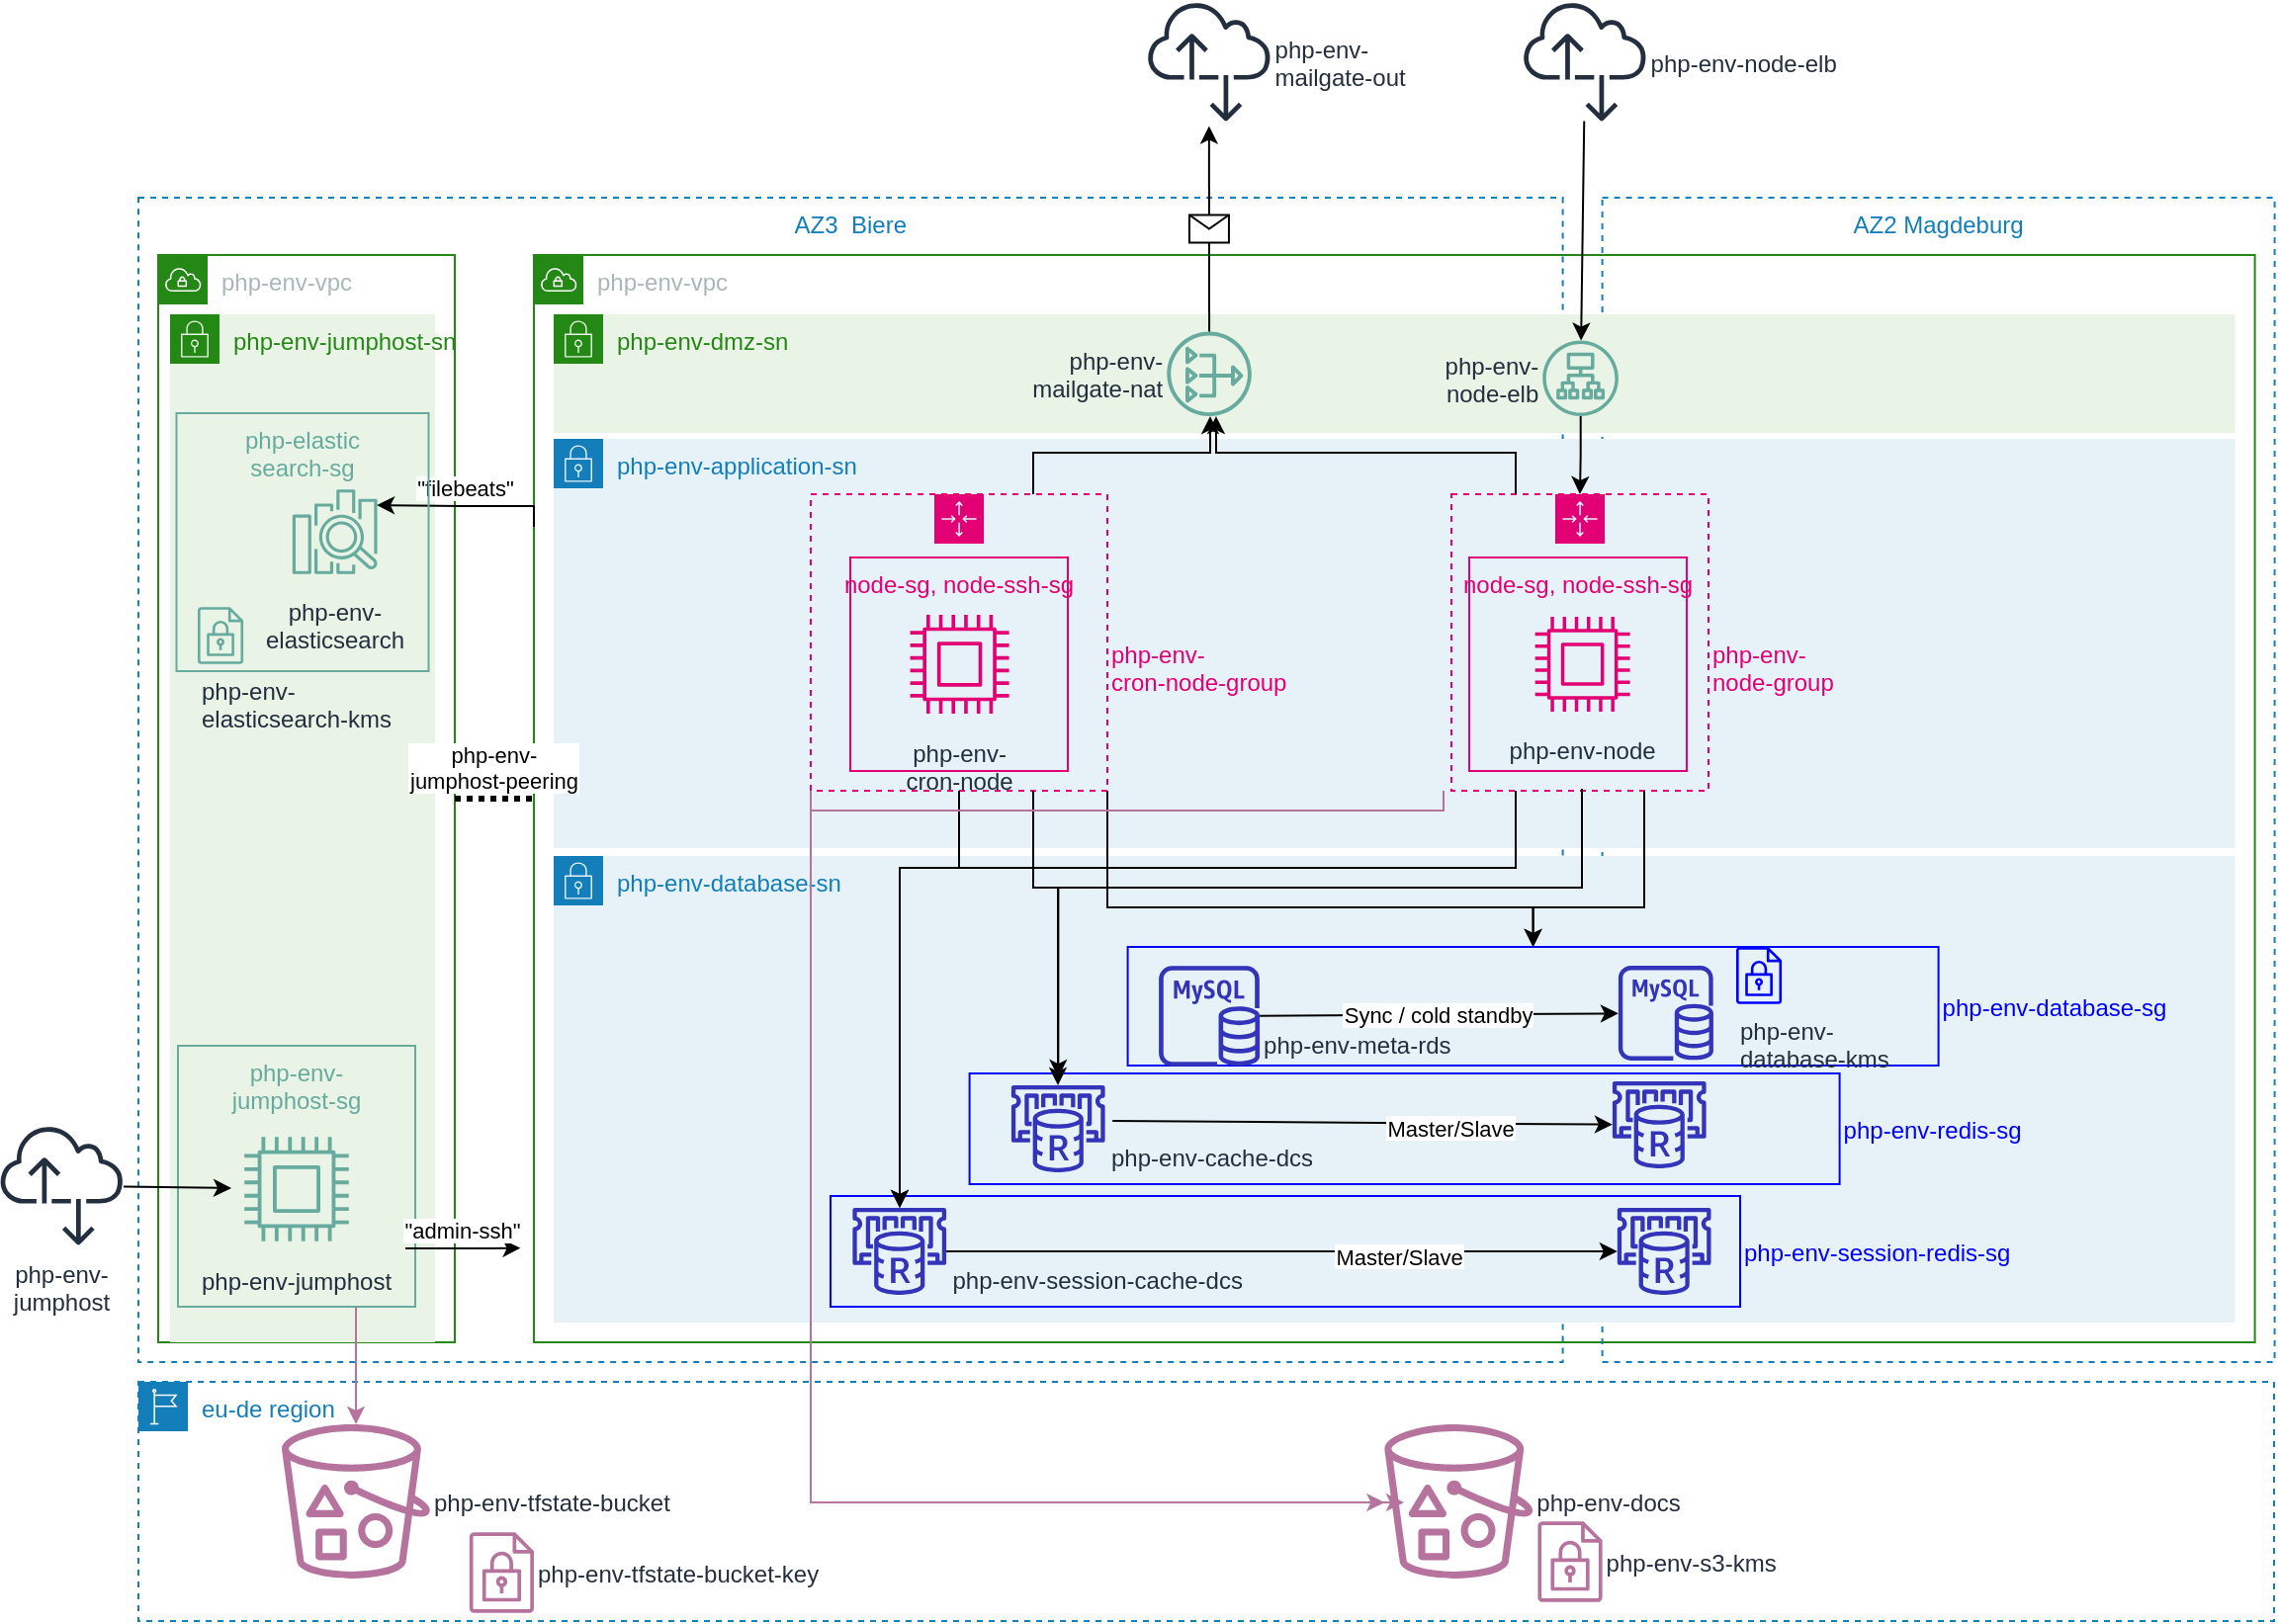 <mxfile version="20.4.0" type="device"><diagram id="Ht1M8jgEwFfnCIfOTk4-" name="Page-1"><mxGraphModel dx="1406" dy="785" grid="1" gridSize="10" guides="1" tooltips="1" connect="1" arrows="1" fold="1" page="1" pageScale="1" pageWidth="1169" pageHeight="827" math="0" shadow="0"><root><mxCell id="0"/><mxCell id="1" parent="0"/><mxCell id="BLtdRhyLJH01J6Yy2PXI-4" value="AZ3  Biere" style="fillColor=none;strokeColor=#147EBA;dashed=1;verticalAlign=top;fontStyle=0;fontColor=#147EBA;" parent="1" vertex="1"><mxGeometry x="80" y="111" width="720.3" height="589" as="geometry"/></mxCell><mxCell id="xTWho_p28MvnTrWC-op4-3" value="php-env-vpc" style="points=[[0,0],[0.25,0],[0.5,0],[0.75,0],[1,0],[1,0.25],[1,0.5],[1,0.75],[1,1],[0.75,1],[0.5,1],[0.25,1],[0,1],[0,0.75],[0,0.5],[0,0.25]];outlineConnect=0;gradientColor=none;fontSize=12;fontStyle=0;shape=mxgraph.aws4.group;grIcon=mxgraph.aws4.group_vpc;strokeColor=#248814;fillColor=none;verticalAlign=top;align=left;spacingLeft=30;fontColor=#AAB7B8;dashed=0;" parent="1" vertex="1"><mxGeometry x="90" y="140" width="150" height="550" as="geometry"/></mxCell><mxCell id="BLtdRhyLJH01J6Yy2PXI-9" value="php-env-vpc" style="points=[[0,0],[0.25,0],[0.5,0],[0.75,0],[1,0],[1,0.25],[1,0.5],[1,0.75],[1,1],[0.75,1],[0.5,1],[0.25,1],[0,1],[0,0.75],[0,0.5],[0,0.25]];outlineConnect=0;gradientColor=none;fontSize=12;fontStyle=0;shape=mxgraph.aws4.group;grIcon=mxgraph.aws4.group_vpc;strokeColor=#248814;fillColor=none;verticalAlign=top;align=left;spacingLeft=30;fontColor=#AAB7B8;dashed=0;" parent="1" vertex="1"><mxGeometry x="280" y="140" width="870.3" height="550" as="geometry"/></mxCell><mxCell id="BLtdRhyLJH01J6Yy2PXI-1" value="AZ2 Magdeburg" style="fillColor=none;strokeColor=#147EBA;dashed=1;verticalAlign=top;fontStyle=0;fontColor=#147EBA;" parent="1" vertex="1"><mxGeometry x="820.3" y="111" width="340" height="589" as="geometry"/></mxCell><mxCell id="BLtdRhyLJH01J6Yy2PXI-6" value="php-env-application-sn" style="points=[[0,0],[0.25,0],[0.5,0],[0.75,0],[1,0],[1,0.25],[1,0.5],[1,0.75],[1,1],[0.75,1],[0.5,1],[0.25,1],[0,1],[0,0.75],[0,0.5],[0,0.25]];outlineConnect=0;gradientColor=none;fontSize=12;fontStyle=0;shape=mxgraph.aws4.group;grIcon=mxgraph.aws4.group_security_group;grStroke=0;strokeColor=#147EBA;fillColor=#E6F2F8;verticalAlign=top;align=left;spacingLeft=30;fontColor=#147EBA;dashed=0;" parent="1" vertex="1"><mxGeometry x="290" y="233" width="850.3" height="207" as="geometry"/></mxCell><mxCell id="BLtdRhyLJH01J6Yy2PXI-7" value="php-env-database-sn" style="points=[[0,0],[0.25,0],[0.5,0],[0.75,0],[1,0],[1,0.25],[1,0.5],[1,0.75],[1,1],[0.75,1],[0.5,1],[0.25,1],[0,1],[0,0.75],[0,0.5],[0,0.25]];outlineConnect=0;gradientColor=none;fontSize=12;fontStyle=0;shape=mxgraph.aws4.group;grIcon=mxgraph.aws4.group_security_group;grStroke=0;strokeColor=#147EBA;fillColor=#E6F2F8;verticalAlign=top;align=left;spacingLeft=30;fontColor=#147EBA;dashed=0;" parent="1" vertex="1"><mxGeometry x="290" y="444" width="850.3" height="236" as="geometry"/></mxCell><mxCell id="Wm5wUcZBqruf2tuXjaYU-15" value="php-env-database-sg" style="fillColor=none;verticalAlign=middle;fontStyle=0;fontColor=#0000FF;strokeColor=#0000FF;labelPosition=right;verticalLabelPosition=middle;align=left;" parent="1" vertex="1"><mxGeometry x="580.3" y="490" width="410" height="60" as="geometry"/></mxCell><mxCell id="BLtdRhyLJH01J6Yy2PXI-25" value="eu-de region" style="points=[[0,0],[0.25,0],[0.5,0],[0.75,0],[1,0],[1,0.25],[1,0.5],[1,0.75],[1,1],[0.75,1],[0.5,1],[0.25,1],[0,1],[0,0.75],[0,0.5],[0,0.25]];outlineConnect=0;gradientColor=none;fontSize=12;fontStyle=0;shape=mxgraph.aws4.group;grIcon=mxgraph.aws4.group_region;strokeColor=#147EBA;fillColor=none;verticalAlign=top;align=left;spacingLeft=30;fontColor=#147EBA;dashed=1;" parent="1" vertex="1"><mxGeometry x="80" y="710" width="1080" height="121" as="geometry"/></mxCell><mxCell id="BLtdRhyLJH01J6Yy2PXI-12" value="php-env-&#10;node-group" style="points=[[0,0],[0.25,0],[0.5,0],[0.75,0],[1,0],[1,0.25],[1,0.5],[1,0.75],[1,1],[0.75,1],[0.5,1],[0.25,1],[0,1],[0,0.75],[0,0.5],[0,0.25]];outlineConnect=0;gradientColor=none;fontSize=12;fontStyle=0;shape=mxgraph.aws4.groupCenter;grIcon=mxgraph.aws4.group_auto_scaling_group;grStroke=1;fillColor=none;verticalAlign=middle;align=left;dashed=1;spacingTop=25;strokeColor=#E20074;fontColor=#E20074;labelPosition=right;verticalLabelPosition=middle;" parent="1" vertex="1"><mxGeometry x="744" y="261" width="130" height="150" as="geometry"/></mxCell><mxCell id="BLtdRhyLJH01J6Yy2PXI-5" value="php-env-dmz-sn" style="points=[[0,0],[0.25,0],[0.5,0],[0.75,0],[1,0],[1,0.25],[1,0.5],[1,0.75],[1,1],[0.75,1],[0.5,1],[0.25,1],[0,1],[0,0.75],[0,0.5],[0,0.25]];outlineConnect=0;gradientColor=none;fontSize=12;fontStyle=0;shape=mxgraph.aws4.group;grIcon=mxgraph.aws4.group_security_group;grStroke=0;strokeColor=#248814;fillColor=#E9F3E6;verticalAlign=top;align=left;spacingLeft=30;fontColor=#248814;dashed=0;" parent="1" vertex="1"><mxGeometry x="290" y="170" width="850.3" height="60" as="geometry"/></mxCell><mxCell id="BLtdRhyLJH01J6Yy2PXI-18" value="php-env-docs" style="outlineConnect=0;fontColor=#232F3E;gradientColor=none;strokeColor=none;dashed=0;verticalLabelPosition=middle;verticalAlign=middle;align=left;fontSize=12;fontStyle=0;aspect=fixed;pointerEvents=1;shape=mxgraph.aws4.bucket_with_objects;labelPosition=right;fillColor=#B5739D;" parent="1" vertex="1"><mxGeometry x="710.16" y="731.5" width="75" height="78" as="geometry"/></mxCell><mxCell id="BLtdRhyLJH01J6Yy2PXI-19" value="php-env-&#10;database-kms" style="outlineConnect=0;fontColor=#232F3E;gradientColor=none;strokeColor=none;dashed=0;verticalLabelPosition=bottom;verticalAlign=top;align=left;fontSize=12;fontStyle=0;aspect=fixed;pointerEvents=1;shape=mxgraph.aws4.encrypted_data;labelPosition=center;fillColor=#0000FF;" parent="1" vertex="1"><mxGeometry x="888" y="490" width="23.05" height="29" as="geometry"/></mxCell><mxCell id="BLtdRhyLJH01J6Yy2PXI-24" value="php-env-s3-kms" style="outlineConnect=0;fontColor=#232F3E;gradientColor=none;strokeColor=none;dashed=0;verticalLabelPosition=middle;verticalAlign=middle;align=left;fontSize=12;fontStyle=0;aspect=fixed;pointerEvents=1;shape=mxgraph.aws4.encrypted_data;labelPosition=right;fillColor=#B5739D;" parent="1" vertex="1"><mxGeometry x="787.71" y="780.5" width="32.59" height="41" as="geometry"/></mxCell><mxCell id="Wm5wUcZBqruf2tuXjaYU-1" value="php-env-&#10;mailgate-nat" style="outlineConnect=0;fontColor=#232F3E;gradientColor=none;strokeColor=none;dashed=0;verticalLabelPosition=middle;verticalAlign=middle;align=right;fontSize=12;fontStyle=0;aspect=fixed;pointerEvents=1;shape=mxgraph.aws4.nat_gateway;fillColor=#67AB9F;labelPosition=left;" parent="1" vertex="1"><mxGeometry x="600.15" y="178.75" width="42.8" height="42.8" as="geometry"/></mxCell><mxCell id="Wm5wUcZBqruf2tuXjaYU-3" value="" style="endArrow=classic;edgeStyle=orthogonalEdgeStyle;rounded=0;exitX=0.25;exitY=0;exitDx=0;exitDy=0;" parent="1" source="BLtdRhyLJH01J6Yy2PXI-12" target="Wm5wUcZBqruf2tuXjaYU-1" edge="1"><mxGeometry width="50" height="50" relative="1" as="geometry"><mxPoint x="1040.3" y="411" as="sourcePoint"/><mxPoint x="1090.3" y="361" as="targetPoint"/><Array as="points"><mxPoint x="777" y="240"/><mxPoint x="625" y="240"/></Array></mxGeometry></mxCell><mxCell id="Wm5wUcZBqruf2tuXjaYU-4" value="" style="endArrow=classic;entryX=0.5;entryY=0;entryDx=0;entryDy=0;edgeStyle=orthogonalEdgeStyle;rounded=0;" parent="1" source="LnayCveojJAfkG093SnB-7" target="BLtdRhyLJH01J6Yy2PXI-12" edge="1"><mxGeometry width="50" height="50" relative="1" as="geometry"><mxPoint x="830.3" y="241" as="sourcePoint"/><mxPoint x="830.3" y="311" as="targetPoint"/></mxGeometry></mxCell><mxCell id="Wm5wUcZBqruf2tuXjaYU-6" value="Sync / cold standby" style="endArrow=classic;" parent="1" source="BLtdRhyLJH01J6Yy2PXI-16" target="BLtdRhyLJH01J6Yy2PXI-17" edge="1"><mxGeometry relative="1" as="geometry"><mxPoint x="712.3" y="600" as="sourcePoint"/><mxPoint x="924.3" y="600" as="targetPoint"/><Array as="points"/></mxGeometry></mxCell><mxCell id="Wm5wUcZBqruf2tuXjaYU-13" value="node-sg, node-ssh-sg" style="fillColor=none;verticalAlign=top;fontStyle=0;strokeColor=#E20074;fontColor=#E20074;" parent="1" vertex="1"><mxGeometry x="753.01" y="293" width="110" height="108" as="geometry"/></mxCell><mxCell id="Wm5wUcZBqruf2tuXjaYU-14" value="php-env-redis-sg" style="fillColor=none;verticalAlign=middle;fontStyle=0;fontColor=#0000FF;strokeColor=#0000FF;labelPosition=right;verticalLabelPosition=middle;align=left;" parent="1" vertex="1"><mxGeometry x="500.3" y="554" width="440" height="56" as="geometry"/></mxCell><mxCell id="BLtdRhyLJH01J6Yy2PXI-16" value="&#10;&#10;php-env-meta-rds" style="outlineConnect=0;fontColor=#232F3E;gradientColor=none;fillColor=#3334B9;strokeColor=none;dashed=0;verticalLabelPosition=middle;verticalAlign=middle;align=left;fontSize=12;fontStyle=0;aspect=fixed;pointerEvents=1;shape=mxgraph.aws4.rds_mysql_instance;labelPosition=right;" parent="1" vertex="1"><mxGeometry x="596.05" y="499.5" width="51" height="51" as="geometry"/></mxCell><mxCell id="BLtdRhyLJH01J6Yy2PXI-17" value="&#10;" style="outlineConnect=0;fontColor=#232F3E;gradientColor=none;fillColor=#3334B9;strokeColor=none;dashed=0;verticalLabelPosition=top;verticalAlign=bottom;align=right;fontSize=12;fontStyle=0;aspect=fixed;pointerEvents=1;shape=mxgraph.aws4.rds_mysql_instance;labelPosition=left;" parent="1" vertex="1"><mxGeometry x="828.45" y="499.5" width="48" height="48" as="geometry"/></mxCell><mxCell id="LnayCveojJAfkG093SnB-1" value="&#10;&#10;php-env-cache-dcs" style="outlineConnect=0;fontColor=#232F3E;gradientColor=none;fillColor=#3334B9;strokeColor=none;dashed=0;verticalLabelPosition=middle;verticalAlign=middle;align=left;fontSize=12;fontStyle=0;aspect=fixed;pointerEvents=1;shape=mxgraph.aws4.elasticache_for_redis;labelPosition=right;" parent="1" vertex="1"><mxGeometry x="520.26" y="560" width="49.74" height="44" as="geometry"/></mxCell><mxCell id="LnayCveojJAfkG093SnB-4" value="php-env-node" style="outlineConnect=0;fontColor=#232F3E;gradientDirection=north;dashed=0;verticalLabelPosition=bottom;verticalAlign=top;align=center;fontSize=12;fontStyle=0;aspect=fixed;shape=mxgraph.aws4.resourceIcon;resIcon=mxgraph.aws4.compute;fillColor=none;strokeColor=#E20074;" parent="1" vertex="1"><mxGeometry x="780.31" y="317" width="60" height="60" as="geometry"/></mxCell><mxCell id="LnayCveojJAfkG093SnB-7" value="php-env-&#10;node-elb" style="outlineConnect=0;fontColor=#232F3E;gradientColor=none;strokeColor=none;dashed=0;verticalLabelPosition=middle;verticalAlign=middle;align=right;fontSize=12;fontStyle=0;aspect=fixed;pointerEvents=1;shape=mxgraph.aws4.application_load_balancer;fillColor=#67AB9F;labelPosition=left;" parent="1" vertex="1"><mxGeometry x="790.15" y="183.25" width="38.3" height="38.3" as="geometry"/></mxCell><mxCell id="JYE6hDI00IFpYM4Pn74X-1" value="php-env-node-elb" style="outlineConnect=0;fontColor=#232F3E;gradientColor=none;fillColor=#232F3E;strokeColor=none;dashed=0;verticalLabelPosition=middle;verticalAlign=middle;align=left;fontSize=12;fontStyle=0;aspect=fixed;pointerEvents=1;shape=mxgraph.aws4.internet_alt2;labelPosition=right;" parent="1" vertex="1"><mxGeometry x="780.3" y="11" width="62.5" height="62.5" as="geometry"/></mxCell><mxCell id="JYE6hDI00IFpYM4Pn74X-2" value="php-env-&#10;mailgate-out" style="outlineConnect=0;fontColor=#232F3E;gradientColor=none;fillColor=#232F3E;strokeColor=none;dashed=0;verticalLabelPosition=middle;verticalAlign=middle;align=left;fontSize=12;fontStyle=0;aspect=fixed;pointerEvents=1;shape=mxgraph.aws4.internet_alt2;labelPosition=right;" parent="1" vertex="1"><mxGeometry x="590.3" y="11" width="62.5" height="62.5" as="geometry"/></mxCell><mxCell id="JYE6hDI00IFpYM4Pn74X-3" value="" style="endArrow=classic;entryX=0.498;entryY=1.042;entryDx=0;entryDy=0;entryPerimeter=0;" parent="1" source="Wm5wUcZBqruf2tuXjaYU-1" target="JYE6hDI00IFpYM4Pn74X-2" edge="1"><mxGeometry relative="1" as="geometry"><mxPoint x="296.3" y="341" as="sourcePoint"/><mxPoint x="396.3" y="341" as="targetPoint"/></mxGeometry></mxCell><mxCell id="JYE6hDI00IFpYM4Pn74X-4" value="" style="shape=message;outlineConnect=0;" parent="JYE6hDI00IFpYM4Pn74X-3" vertex="1"><mxGeometry width="20" height="14" relative="1" as="geometry"><mxPoint x="-10" y="-7" as="offset"/></mxGeometry></mxCell><mxCell id="JYE6hDI00IFpYM4Pn74X-6" value="" style="endArrow=classic;" parent="1" source="JYE6hDI00IFpYM4Pn74X-1" target="LnayCveojJAfkG093SnB-7" edge="1"><mxGeometry width="50" height="50" relative="1" as="geometry"><mxPoint x="820.3" y="361" as="sourcePoint"/><mxPoint x="870.3" y="311" as="targetPoint"/></mxGeometry></mxCell><mxCell id="Uw0l4syQCHD_pOaSmSuK-5" value="" style="edgeStyle=orthogonalEdgeStyle;rounded=0;orthogonalLoop=1;jettySize=auto;entryX=0.5;entryY=0;entryDx=0;entryDy=0;exitX=1;exitY=1;exitDx=0;exitDy=0;" parent="1" source="zQ4034Xz9YxlhThHxH4A-1" target="Wm5wUcZBqruf2tuXjaYU-15" edge="1"><mxGeometry relative="1" as="geometry"><Array as="points"><mxPoint x="570" y="470"/><mxPoint x="785" y="470"/></Array></mxGeometry></mxCell><mxCell id="zQ4034Xz9YxlhThHxH4A-1" value="php-env-&#10;cron-node-group" style="points=[[0,0],[0.25,0],[0.5,0],[0.75,0],[1,0],[1,0.25],[1,0.5],[1,0.75],[1,1],[0.75,1],[0.5,1],[0.25,1],[0,1],[0,0.75],[0,0.5],[0,0.25]];outlineConnect=0;gradientColor=none;fontSize=12;fontStyle=0;shape=mxgraph.aws4.groupCenter;grIcon=mxgraph.aws4.group_auto_scaling_group;grStroke=1;fillColor=none;verticalAlign=middle;align=left;dashed=1;spacingTop=25;strokeColor=#E20074;fontColor=#E20074;labelPosition=right;verticalLabelPosition=middle;" parent="1" vertex="1"><mxGeometry x="420" y="261" width="150" height="150" as="geometry"/></mxCell><mxCell id="zQ4034Xz9YxlhThHxH4A-2" value="node-sg, node-ssh-sg" style="fillColor=none;verticalAlign=top;fontStyle=0;strokeColor=#E20074;fontColor=#E20074;" parent="1" vertex="1"><mxGeometry x="440" y="293" width="110" height="108" as="geometry"/></mxCell><mxCell id="zQ4034Xz9YxlhThHxH4A-3" value="php-env-&#10;cron-node" style="outlineConnect=0;fontColor=#232F3E;gradientDirection=north;dashed=0;verticalLabelPosition=bottom;verticalAlign=top;align=center;fontSize=12;fontStyle=0;aspect=fixed;shape=mxgraph.aws4.resourceIcon;resIcon=mxgraph.aws4.compute;fillColor=none;strokeColor=#E20074;" parent="1" vertex="1"><mxGeometry x="464.05" y="315.75" width="62.5" height="62.5" as="geometry"/></mxCell><mxCell id="mddzIqsKXBfIOIjLVM5w-1" value="php-env-&#10;jumphost&#10;" style="outlineConnect=0;fontColor=#232F3E;gradientColor=none;fillColor=#232F3E;strokeColor=none;dashed=0;verticalLabelPosition=bottom;verticalAlign=top;align=center;fontSize=12;fontStyle=0;aspect=fixed;pointerEvents=1;shape=mxgraph.aws4.internet_alt2;labelPosition=center;" parent="1" vertex="1"><mxGeometry x="10" y="579.5" width="62.5" height="62.5" as="geometry"/></mxCell><mxCell id="mddzIqsKXBfIOIjLVM5w-4" value="php-env-tfstate-bucket" style="outlineConnect=0;fontColor=#232F3E;gradientColor=none;strokeColor=none;dashed=0;verticalLabelPosition=middle;verticalAlign=middle;align=left;fontSize=12;fontStyle=0;aspect=fixed;pointerEvents=1;shape=mxgraph.aws4.bucket_with_objects;labelPosition=right;fillColor=#B5739D;" parent="1" vertex="1"><mxGeometry x="152.5" y="731.5" width="75" height="78" as="geometry"/></mxCell><mxCell id="mddzIqsKXBfIOIjLVM5w-9" value="php-env-tfstate-bucket-key" style="outlineConnect=0;fontColor=#232F3E;gradientColor=none;strokeColor=none;dashed=0;verticalLabelPosition=middle;verticalAlign=middle;align=left;fontSize=12;fontStyle=0;aspect=fixed;pointerEvents=1;shape=mxgraph.aws4.encrypted_data;labelPosition=right;fillColor=#B5739D;" parent="1" vertex="1"><mxGeometry x="247.41" y="786" width="32.59" height="41" as="geometry"/></mxCell><mxCell id="G592tfBz_x6XBvFXM2TY-3" value="php-env-jumphost-sn" style="points=[[0,0],[0.25,0],[0.5,0],[0.75,0],[1,0],[1,0.25],[1,0.5],[1,0.75],[1,1],[0.75,1],[0.5,1],[0.25,1],[0,1],[0,0.75],[0,0.5],[0,0.25]];outlineConnect=0;gradientColor=none;fontSize=12;fontStyle=0;shape=mxgraph.aws4.group;grIcon=mxgraph.aws4.group_security_group;grStroke=0;strokeColor=#248814;fillColor=#E9F3E6;verticalAlign=top;align=left;spacingLeft=30;fontColor=#248814;dashed=0;" parent="1" vertex="1"><mxGeometry x="96" y="170" width="134" height="520" as="geometry"/></mxCell><mxCell id="G592tfBz_x6XBvFXM2TY-5" value="php-env-&#10;jumphost-sg" style="fillColor=none;verticalAlign=top;fontStyle=0;strokeColor=#67AB9F;fontColor=#67AB9F;" parent="1" vertex="1"><mxGeometry x="100" y="540" width="120" height="132" as="geometry"/></mxCell><mxCell id="G592tfBz_x6XBvFXM2TY-6" value="php-env-jumphost" style="outlineConnect=0;fontColor=#232F3E;gradientDirection=north;dashed=0;verticalLabelPosition=bottom;verticalAlign=top;align=center;fontSize=12;fontStyle=0;aspect=fixed;shape=mxgraph.aws4.resourceIcon;resIcon=mxgraph.aws4.compute;fillColor=none;strokeColor=#67AB9F;" parent="1" vertex="1"><mxGeometry x="127" y="579.5" width="66" height="66" as="geometry"/></mxCell><mxCell id="xTWho_p28MvnTrWC-op4-1" value="php-env-&#10;elasticsearch" style="points=[[0,0,0],[0.25,0,0],[0.5,0,0],[0.75,0,0],[1,0,0],[0,1,0],[0.25,1,0],[0.5,1,0],[0.75,1,0],[1,1,0],[0,0.25,0],[0,0.5,0],[0,0.75,0],[1,0.25,0],[1,0.5,0],[1,0.75,0]];outlineConnect=0;fontColor=#232F3E;gradientColor=#945DF2;gradientDirection=north;dashed=0;verticalLabelPosition=bottom;verticalAlign=top;align=center;fontSize=12;fontStyle=0;aspect=fixed;shape=mxgraph.aws4.resourceIcon;resIcon=mxgraph.aws4.elasticsearch_service;fillColor=none;strokeColor=#67AB9F;" parent="1" vertex="1"><mxGeometry x="152.5" y="253" width="54" height="54" as="geometry"/></mxCell><mxCell id="Yl6iHUKOmJvBnUam_q0z-1" value="" style="endArrow=classic;exitX=0.5;exitY=1;exitDx=0;exitDy=0;edgeStyle=orthogonalEdgeStyle;strokeColor=none;" parent="1" source="Wm5wUcZBqruf2tuXjaYU-13" target="Wm5wUcZBqruf2tuXjaYU-15" edge="1"><mxGeometry width="50" height="50" relative="1" as="geometry"><mxPoint x="540" y="490" as="sourcePoint"/><mxPoint x="590" y="440" as="targetPoint"/></mxGeometry></mxCell><mxCell id="Yl6iHUKOmJvBnUam_q0z-2" value="" style="endArrow=classic;" parent="1" source="mddzIqsKXBfIOIjLVM5w-1" target="G592tfBz_x6XBvFXM2TY-6" edge="1"><mxGeometry width="50" height="50" relative="1" as="geometry"><mxPoint x="540" y="490" as="sourcePoint"/><mxPoint x="590" y="440" as="targetPoint"/></mxGeometry></mxCell><mxCell id="Yl6iHUKOmJvBnUam_q0z-3" value="" style="endArrow=classic;exitX=0.75;exitY=1;exitDx=0;exitDy=0;strokeColor=#B5739D;" parent="1" source="G592tfBz_x6XBvFXM2TY-5" target="mddzIqsKXBfIOIjLVM5w-4" edge="1"><mxGeometry width="50" height="50" relative="1" as="geometry"><mxPoint x="540" y="490" as="sourcePoint"/><mxPoint x="590" y="440" as="targetPoint"/></mxGeometry></mxCell><mxCell id="Uw0l4syQCHD_pOaSmSuK-2" value="php-env-&#10;jumphost-peering" style="edgeStyle=orthogonalEdgeStyle;rounded=0;orthogonalLoop=1;jettySize=auto;exitX=1;exitY=0.5;exitDx=0;exitDy=0;entryX=0;entryY=0.5;entryDx=0;entryDy=0;labelPosition=center;verticalLabelPosition=top;align=center;verticalAlign=bottom;endArrow=none;endFill=0;dashed=1;dashPattern=1 1;strokeWidth=3;" parent="1" source="xTWho_p28MvnTrWC-op4-3" target="BLtdRhyLJH01J6Yy2PXI-9" edge="1"><mxGeometry relative="1" as="geometry"/></mxCell><mxCell id="Uw0l4syQCHD_pOaSmSuK-3" value="" style="endArrow=classic;rounded=0;edgeStyle=orthogonalEdgeStyle;entryX=0.5;entryY=0;entryDx=0;entryDy=0;exitX=0.75;exitY=1;exitDx=0;exitDy=0;" parent="1" source="BLtdRhyLJH01J6Yy2PXI-12" target="Wm5wUcZBqruf2tuXjaYU-15" edge="1"><mxGeometry width="50" height="50" relative="1" as="geometry"><mxPoint x="805" y="410" as="sourcePoint"/><mxPoint x="610" y="330" as="targetPoint"/><Array as="points"><mxPoint x="842" y="470"/><mxPoint x="785" y="470"/></Array></mxGeometry></mxCell><mxCell id="Uw0l4syQCHD_pOaSmSuK-6" value="" style="endArrow=classic;rounded=0;edgeStyle=orthogonalEdgeStyle;exitX=0.75;exitY=0;exitDx=0;exitDy=0;" parent="1" source="zQ4034Xz9YxlhThHxH4A-1" target="Wm5wUcZBqruf2tuXjaYU-1" edge="1"><mxGeometry width="50" height="50" relative="1" as="geometry"><mxPoint x="560" y="380" as="sourcePoint"/><mxPoint x="610" y="330" as="targetPoint"/><Array as="points"><mxPoint x="533" y="240"/><mxPoint x="622" y="240"/></Array></mxGeometry></mxCell><mxCell id="Uw0l4syQCHD_pOaSmSuK-10" value="php-env-&#10;elasticsearch-kms" style="outlineConnect=0;fontColor=#232F3E;gradientColor=none;strokeColor=none;dashed=0;verticalLabelPosition=bottom;verticalAlign=top;align=left;fontSize=12;fontStyle=0;aspect=fixed;pointerEvents=1;shape=mxgraph.aws4.encrypted_data;labelPosition=center;fillColor=#67AB9F;" parent="1" vertex="1"><mxGeometry x="110" y="318" width="23.05" height="29" as="geometry"/></mxCell><mxCell id="Uw0l4syQCHD_pOaSmSuK-11" value="&quot;filebeats&quot;" style="endArrow=classic;exitX=0;exitY=0.25;exitDx=0;exitDy=0;entryX=1;entryY=0.25;entryDx=0;entryDy=0;entryPerimeter=0;rounded=0;edgeStyle=orthogonalEdgeStyle;labelPosition=center;verticalLabelPosition=top;align=center;verticalAlign=bottom;" parent="1" source="BLtdRhyLJH01J6Yy2PXI-9" edge="1"><mxGeometry width="50" height="50" relative="1" as="geometry"><mxPoint x="274" y="269.25" as="sourcePoint"/><mxPoint x="200.5" y="266.5" as="targetPoint"/><Array as="points"><mxPoint x="280" y="267"/><mxPoint x="244" y="267"/></Array></mxGeometry></mxCell><mxCell id="Uw0l4syQCHD_pOaSmSuK-14" value="&quot;admin-ssh&quot;" style="endArrow=classic;rounded=0;edgeStyle=orthogonalEdgeStyle;labelPosition=center;verticalLabelPosition=top;align=center;verticalAlign=bottom;entryX=-0.002;entryY=0.915;entryDx=0;entryDy=0;entryPerimeter=0;exitX=1;exitY=0.75;exitDx=0;exitDy=0;" parent="1" edge="1"><mxGeometry width="50" height="50" relative="1" as="geometry"><mxPoint x="215" y="642.5" as="sourcePoint"/><mxPoint x="273.259" y="642.315" as="targetPoint"/><Array as="points"><mxPoint x="260" y="642"/><mxPoint x="260" y="642"/></Array></mxGeometry></mxCell><mxCell id="Uw0l4syQCHD_pOaSmSuK-15" value="" style="outlineConnect=0;fontColor=#232F3E;gradientColor=none;fillColor=#3334B9;strokeColor=none;dashed=0;verticalLabelPosition=middle;verticalAlign=middle;align=left;fontSize=12;fontStyle=0;aspect=fixed;pointerEvents=1;shape=mxgraph.aws4.elasticache_for_redis;labelPosition=right;" parent="1" vertex="1"><mxGeometry x="824.26" y="558" width="49.74" height="44" as="geometry"/></mxCell><mxCell id="Uw0l4syQCHD_pOaSmSuK-16" value="php-env-session-redis-sg" style="fillColor=none;verticalAlign=middle;fontStyle=0;fontColor=#0000FF;strokeColor=#0000FF;labelPosition=right;verticalLabelPosition=middle;align=left;" parent="1" vertex="1"><mxGeometry x="430" y="616" width="460" height="56" as="geometry"/></mxCell><mxCell id="Uw0l4syQCHD_pOaSmSuK-17" value="&#10;&#10;php-env-session-cache-dcs" style="outlineConnect=0;fontColor=#232F3E;gradientColor=none;fillColor=#3334B9;strokeColor=none;dashed=0;verticalLabelPosition=middle;verticalAlign=middle;align=left;fontSize=12;fontStyle=0;aspect=fixed;pointerEvents=1;shape=mxgraph.aws4.elasticache_for_redis;labelPosition=right;" parent="1" vertex="1"><mxGeometry x="440" y="622" width="49.74" height="44" as="geometry"/></mxCell><mxCell id="Uw0l4syQCHD_pOaSmSuK-18" value="" style="outlineConnect=0;fontColor=#232F3E;gradientColor=none;fillColor=#3334B9;strokeColor=none;dashed=0;verticalLabelPosition=middle;verticalAlign=middle;align=left;fontSize=12;fontStyle=0;aspect=fixed;pointerEvents=1;shape=mxgraph.aws4.elasticache_for_redis;labelPosition=right;" parent="1" vertex="1"><mxGeometry x="826.71" y="622" width="49.74" height="44" as="geometry"/></mxCell><mxCell id="Uw0l4syQCHD_pOaSmSuK-19" value="" style="endArrow=classic;strokeWidth=1;exitX=1.08;exitY=0.409;exitDx=0;exitDy=0;exitPerimeter=0;" parent="1" source="LnayCveojJAfkG093SnB-1" target="Uw0l4syQCHD_pOaSmSuK-15" edge="1"><mxGeometry width="50" height="50" relative="1" as="geometry"><mxPoint x="560" y="450" as="sourcePoint"/><mxPoint x="610" y="400" as="targetPoint"/></mxGeometry></mxCell><mxCell id="Uw0l4syQCHD_pOaSmSuK-20" value="Master/Slave" style="edgeLabel;align=center;verticalAlign=middle;resizable=0;points=[];" parent="Uw0l4syQCHD_pOaSmSuK-19" vertex="1" connectable="0"><mxGeometry x="0.351" y="-2" relative="1" as="geometry"><mxPoint as="offset"/></mxGeometry></mxCell><mxCell id="Uw0l4syQCHD_pOaSmSuK-21" value="" style="endArrow=classic;strokeWidth=1;" parent="1" source="Uw0l4syQCHD_pOaSmSuK-17" target="Uw0l4syQCHD_pOaSmSuK-18" edge="1"><mxGeometry width="50" height="50" relative="1" as="geometry"><mxPoint x="583.979" y="588.003" as="sourcePoint"/><mxPoint x="834.26" y="589.82" as="targetPoint"/></mxGeometry></mxCell><mxCell id="Uw0l4syQCHD_pOaSmSuK-22" value="Master/Slave" style="edgeLabel;align=center;verticalAlign=middle;resizable=0;points=[];" parent="Uw0l4syQCHD_pOaSmSuK-21" vertex="1" connectable="0"><mxGeometry x="0.351" y="-2" relative="1" as="geometry"><mxPoint as="offset"/></mxGeometry></mxCell><mxCell id="mkCjanRzCm9-e3iGLCHw-1" value="" style="endArrow=classic;rounded=0;edgeStyle=orthogonalEdgeStyle;" parent="1" target="LnayCveojJAfkG093SnB-1" edge="1"><mxGeometry width="50" height="50" relative="1" as="geometry"><mxPoint x="810" y="410" as="sourcePoint"/><mxPoint x="795.3" y="500" as="targetPoint"/><Array as="points"><mxPoint x="810" y="460"/><mxPoint x="545" y="460"/></Array></mxGeometry></mxCell><mxCell id="mkCjanRzCm9-e3iGLCHw-2" value="" style="endArrow=classic;rounded=0;edgeStyle=orthogonalEdgeStyle;exitX=0.75;exitY=1;exitDx=0;exitDy=0;entryX=0.102;entryY=0.036;entryDx=0;entryDy=0;entryPerimeter=0;" parent="1" source="zQ4034Xz9YxlhThHxH4A-1" target="Wm5wUcZBqruf2tuXjaYU-14" edge="1"><mxGeometry width="50" height="50" relative="1" as="geometry"><mxPoint x="820" y="420" as="sourcePoint"/><mxPoint x="550" y="550" as="targetPoint"/><Array as="points"><mxPoint x="533" y="460"/><mxPoint x="545" y="460"/></Array></mxGeometry></mxCell><mxCell id="mkCjanRzCm9-e3iGLCHw-5" value="" style="endArrow=classic;rounded=0;exitX=0.5;exitY=1;exitDx=0;exitDy=0;edgeStyle=orthogonalEdgeStyle;" parent="1" source="zQ4034Xz9YxlhThHxH4A-1" target="Uw0l4syQCHD_pOaSmSuK-17" edge="1"><mxGeometry width="50" height="50" relative="1" as="geometry"><mxPoint x="560" y="400" as="sourcePoint"/><mxPoint x="610" y="350" as="targetPoint"/><Array as="points"><mxPoint x="495" y="450"/><mxPoint x="465" y="450"/></Array></mxGeometry></mxCell><mxCell id="mkCjanRzCm9-e3iGLCHw-6" value="" style="endArrow=classic;exitX=0.25;exitY=1;exitDx=0;exitDy=0;rounded=0;edgeStyle=orthogonalEdgeStyle;" parent="1" source="BLtdRhyLJH01J6Yy2PXI-12" target="Uw0l4syQCHD_pOaSmSuK-17" edge="1"><mxGeometry width="50" height="50" relative="1" as="geometry"><mxPoint x="560" y="400" as="sourcePoint"/><mxPoint x="610" y="350" as="targetPoint"/><Array as="points"><mxPoint x="777" y="450"/><mxPoint x="465" y="450"/></Array></mxGeometry></mxCell><mxCell id="Vdv_dSLjs_Ux0ZfmxMKU-2" value="" style="endArrow=classic;exitX=0;exitY=1;exitDx=0;exitDy=0;edgeStyle=orthogonalEdgeStyle;rounded=0;strokeColor=#B5739D;" parent="1" source="zQ4034Xz9YxlhThHxH4A-1" target="BLtdRhyLJH01J6Yy2PXI-18" edge="1"><mxGeometry width="50" height="50" relative="1" as="geometry"><mxPoint x="560" y="580" as="sourcePoint"/><mxPoint x="610" y="530" as="targetPoint"/><Array as="points"><mxPoint x="420" y="771"/></Array></mxGeometry></mxCell><mxCell id="Vdv_dSLjs_Ux0ZfmxMKU-3" value="" style="endArrow=classic;edgeStyle=orthogonalEdgeStyle;rounded=0;strokeColor=#B5739D;" parent="1" edge="1"><mxGeometry width="50" height="50" relative="1" as="geometry"><mxPoint x="740" y="411" as="sourcePoint"/><mxPoint x="720" y="771" as="targetPoint"/><Array as="points"><mxPoint x="740" y="421"/><mxPoint x="420" y="421"/><mxPoint x="420" y="771"/><mxPoint x="720" y="771"/></Array></mxGeometry></mxCell><mxCell id="Vdv_dSLjs_Ux0ZfmxMKU-4" value="php-elastic&#10;search-sg" style="fillColor=none;verticalAlign=top;fontStyle=0;strokeColor=#67AB9F;fontColor=#67AB9F;" parent="1" vertex="1"><mxGeometry x="99.25" y="220" width="127.5" height="130.5" as="geometry"/></mxCell></root></mxGraphModel></diagram></mxfile>